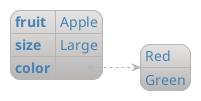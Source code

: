 ' Do not edit
' Theme Gallery
' autogenerated by script
'
@startyaml
!theme metal
fruit: Apple
size: Large
color:
 - Red
 - Green
@endyaml
